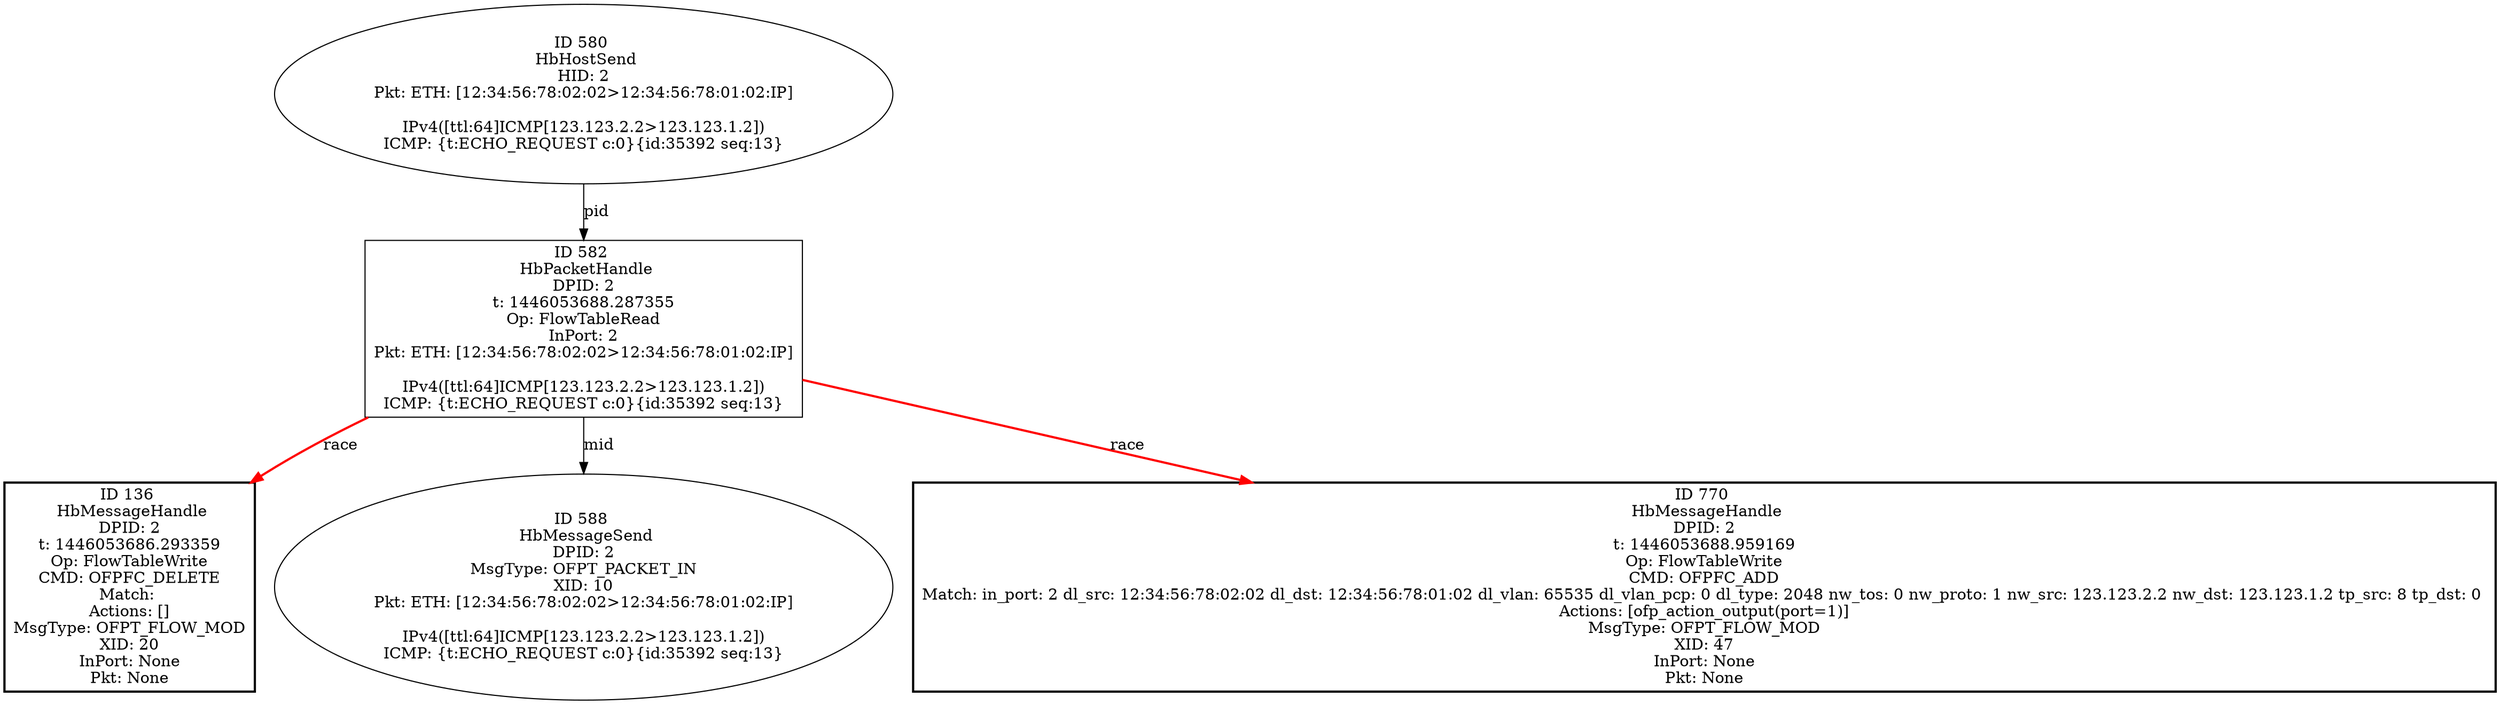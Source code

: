 strict digraph G {
136 [shape=box, style=bold, event=<hb_events.HbMessageHandle object at 0x103a4d6d0>, label="ID 136 
 HbMessageHandle
DPID: 2
t: 1446053686.293359
Op: FlowTableWrite
CMD: OFPFC_DELETE
Match: 
Actions: []
MsgType: OFPT_FLOW_MOD
XID: 20
InPort: None
Pkt: None"];
588 [shape=oval, event=<hb_events.HbMessageSend object at 0x103adb750>, label="ID 588 
 HbMessageSend
DPID: 2
MsgType: OFPT_PACKET_IN
XID: 10
Pkt: ETH: [12:34:56:78:02:02>12:34:56:78:01:02:IP]

IPv4([ttl:64]ICMP[123.123.2.2>123.123.1.2])
ICMP: {t:ECHO_REQUEST c:0}{id:35392 seq:13}"];
770 [shape=box, style=bold, event=<hb_events.HbMessageHandle object at 0x103b0d950>, label="ID 770 
 HbMessageHandle
DPID: 2
t: 1446053688.959169
Op: FlowTableWrite
CMD: OFPFC_ADD
Match: in_port: 2 dl_src: 12:34:56:78:02:02 dl_dst: 12:34:56:78:01:02 dl_vlan: 65535 dl_vlan_pcp: 0 dl_type: 2048 nw_tos: 0 nw_proto: 1 nw_src: 123.123.2.2 nw_dst: 123.123.1.2 tp_src: 8 tp_dst: 0 
Actions: [ofp_action_output(port=1)]
MsgType: OFPT_FLOW_MOD
XID: 47
InPort: None
Pkt: None"];
580 [shape=oval, event=<hb_events.HbHostSend object at 0x103ad1bd0>, label="ID 580 
 HbHostSend
HID: 2
Pkt: ETH: [12:34:56:78:02:02>12:34:56:78:01:02:IP]

IPv4([ttl:64]ICMP[123.123.2.2>123.123.1.2])
ICMP: {t:ECHO_REQUEST c:0}{id:35392 seq:13}"];
582 [shape=box, event=<hb_events.HbPacketHandle object at 0x103ad1e10>, label="ID 582 
 HbPacketHandle
DPID: 2
t: 1446053688.287355
Op: FlowTableRead
InPort: 2
Pkt: ETH: [12:34:56:78:02:02>12:34:56:78:01:02:IP]

IPv4([ttl:64]ICMP[123.123.2.2>123.123.1.2])
ICMP: {t:ECHO_REQUEST c:0}{id:35392 seq:13}"];
580 -> 582  [rel=pid, label=pid];
582 -> 136  [harmful=True, color=red, style=bold, rel=race, label=race];
582 -> 770  [harmful=True, color=red, style=bold, rel=race, label=race];
582 -> 588  [rel=mid, label=mid];
}
